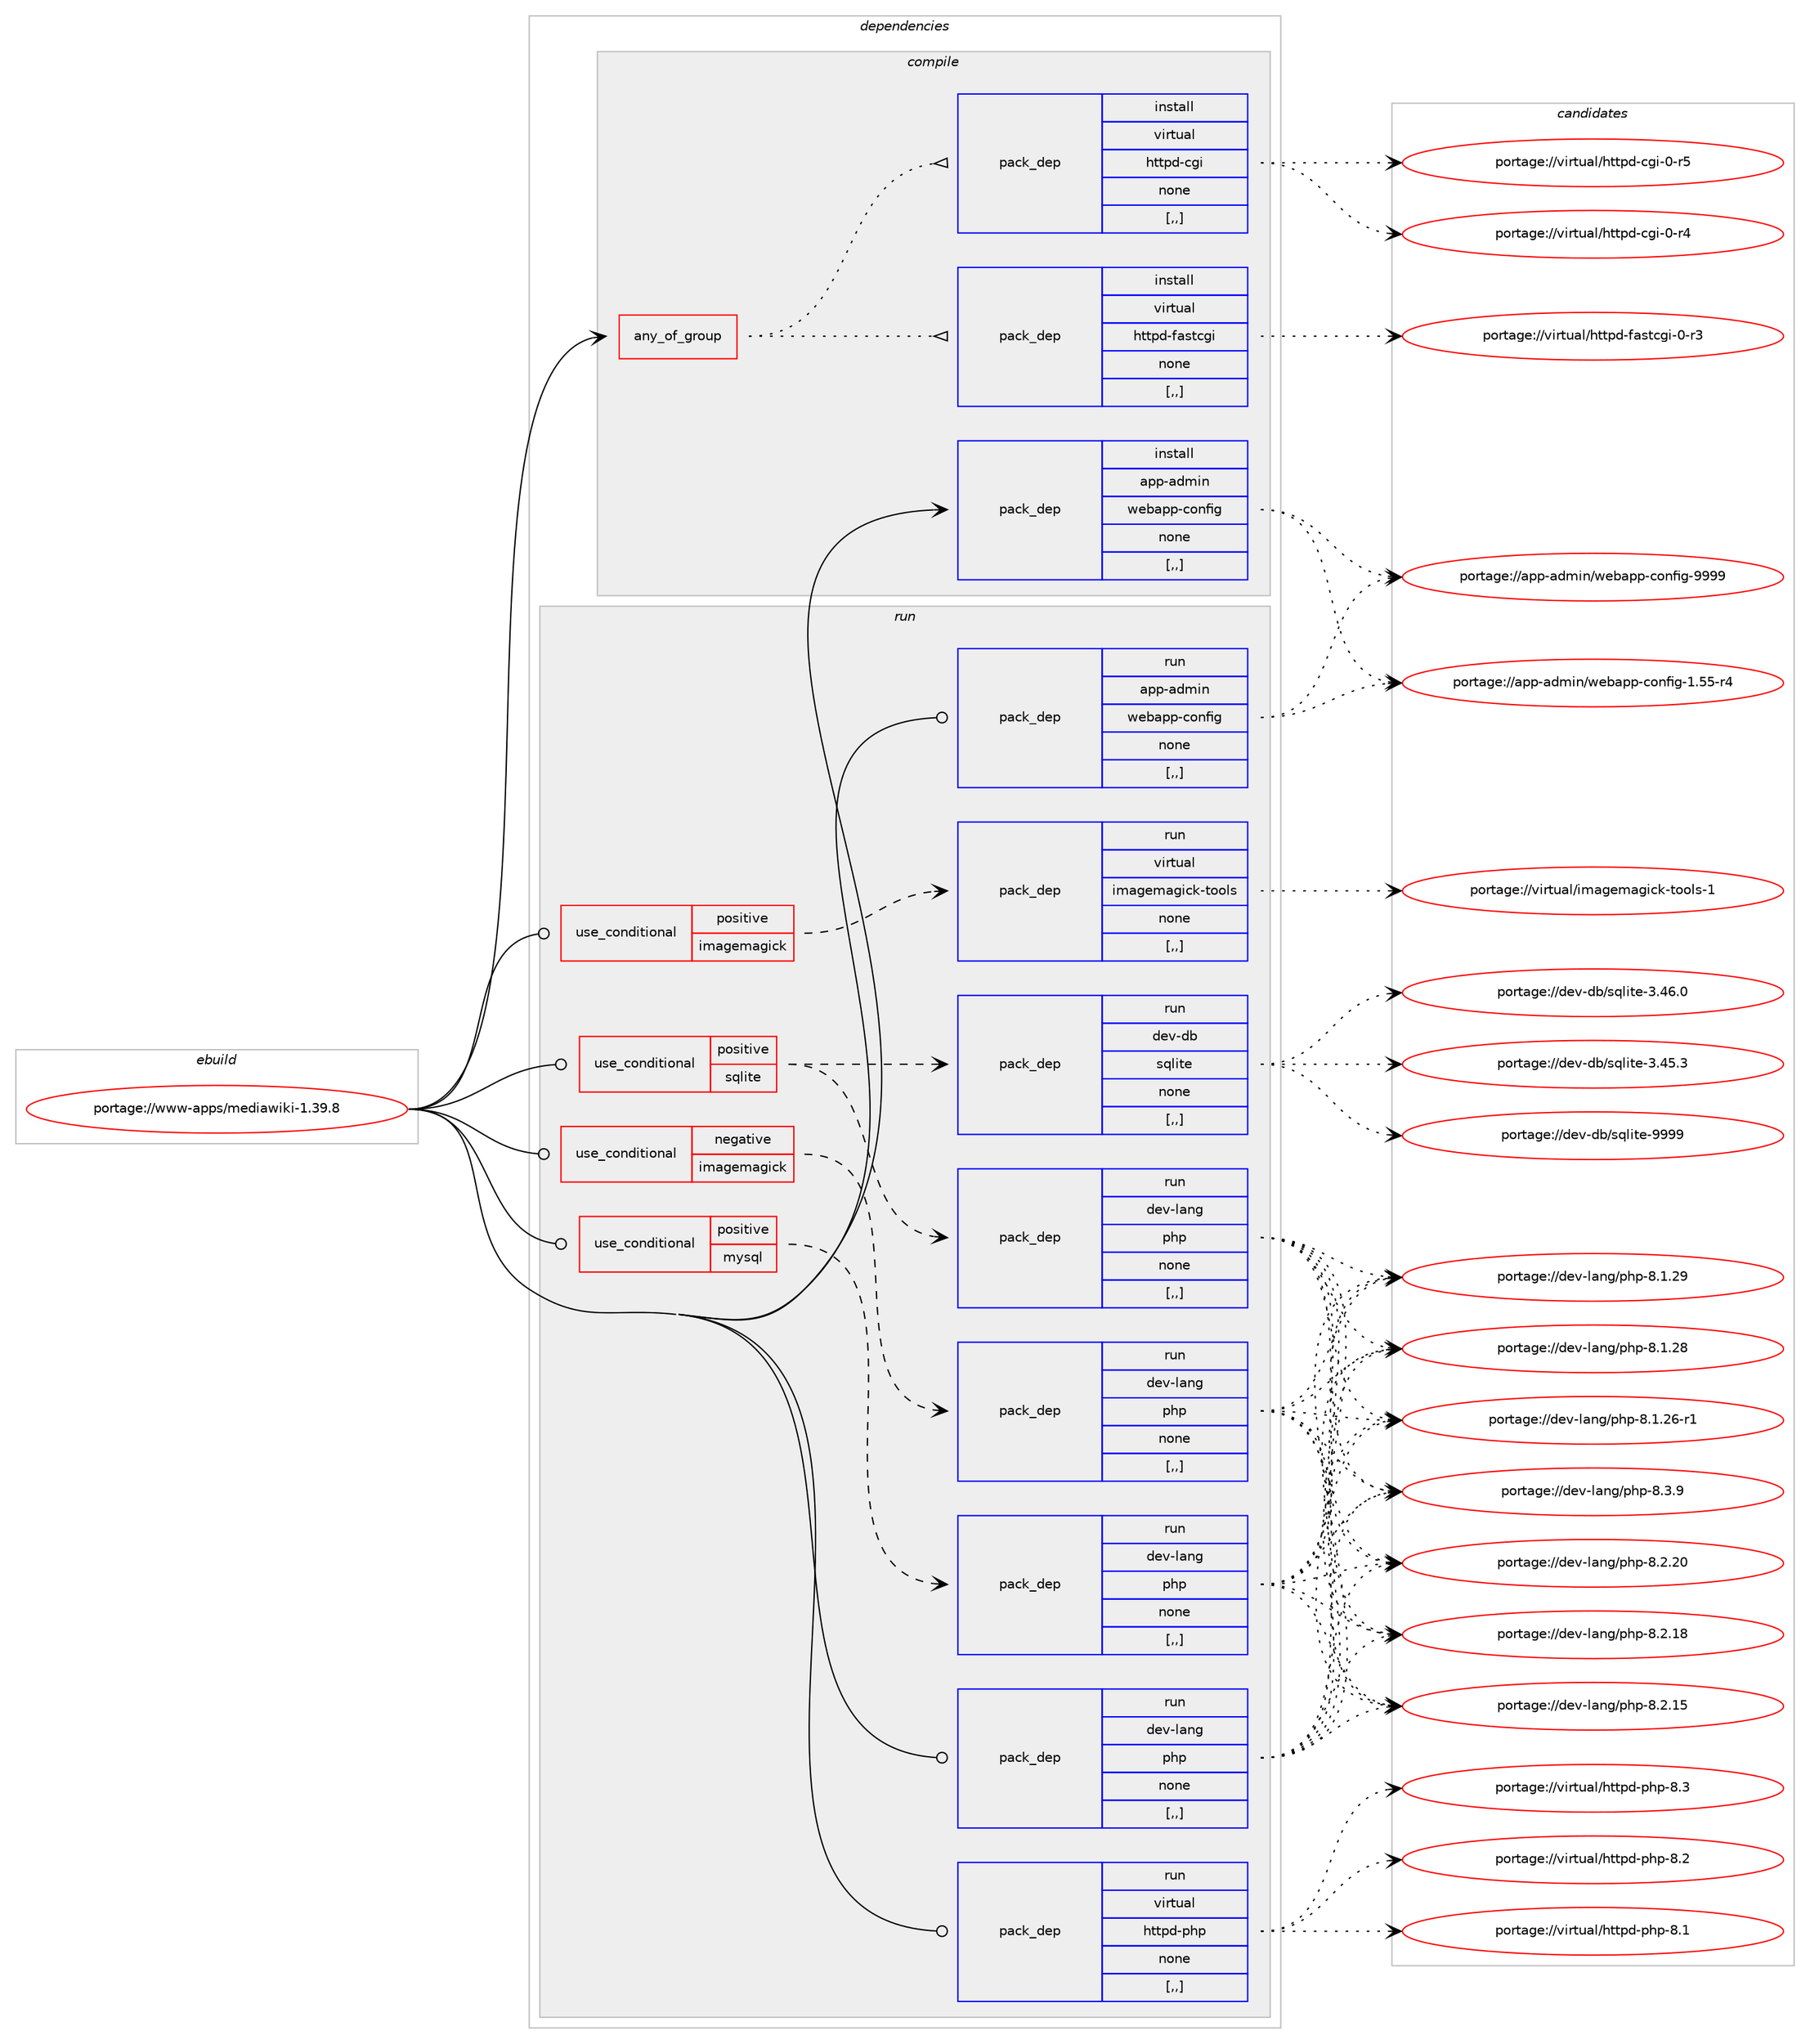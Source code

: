 digraph prolog {

# *************
# Graph options
# *************

newrank=true;
concentrate=true;
compound=true;
graph [rankdir=LR,fontname=Helvetica,fontsize=10,ranksep=1.5];#, ranksep=2.5, nodesep=0.2];
edge  [arrowhead=vee];
node  [fontname=Helvetica,fontsize=10];

# **********
# The ebuild
# **********

subgraph cluster_leftcol {
color=gray;
label=<<i>ebuild</i>>;
id [label="portage://www-apps/mediawiki-1.39.8", color=red, width=4, href="../www-apps/mediawiki-1.39.8.svg"];
}

# ****************
# The dependencies
# ****************

subgraph cluster_midcol {
color=gray;
label=<<i>dependencies</i>>;
subgraph cluster_compile {
fillcolor="#eeeeee";
style=filled;
label=<<i>compile</i>>;
subgraph any3063 {
dependency446993 [label=<<TABLE BORDER="0" CELLBORDER="1" CELLSPACING="0" CELLPADDING="4"><TR><TD CELLPADDING="10">any_of_group</TD></TR></TABLE>>, shape=none, color=red];subgraph pack324666 {
dependency446994 [label=<<TABLE BORDER="0" CELLBORDER="1" CELLSPACING="0" CELLPADDING="4" WIDTH="220"><TR><TD ROWSPAN="6" CELLPADDING="30">pack_dep</TD></TR><TR><TD WIDTH="110">install</TD></TR><TR><TD>virtual</TD></TR><TR><TD>httpd-cgi</TD></TR><TR><TD>none</TD></TR><TR><TD>[,,]</TD></TR></TABLE>>, shape=none, color=blue];
}
dependency446993:e -> dependency446994:w [weight=20,style="dotted",arrowhead="oinv"];
subgraph pack324667 {
dependency446995 [label=<<TABLE BORDER="0" CELLBORDER="1" CELLSPACING="0" CELLPADDING="4" WIDTH="220"><TR><TD ROWSPAN="6" CELLPADDING="30">pack_dep</TD></TR><TR><TD WIDTH="110">install</TD></TR><TR><TD>virtual</TD></TR><TR><TD>httpd-fastcgi</TD></TR><TR><TD>none</TD></TR><TR><TD>[,,]</TD></TR></TABLE>>, shape=none, color=blue];
}
dependency446993:e -> dependency446995:w [weight=20,style="dotted",arrowhead="oinv"];
}
id:e -> dependency446993:w [weight=20,style="solid",arrowhead="vee"];
subgraph pack324668 {
dependency446996 [label=<<TABLE BORDER="0" CELLBORDER="1" CELLSPACING="0" CELLPADDING="4" WIDTH="220"><TR><TD ROWSPAN="6" CELLPADDING="30">pack_dep</TD></TR><TR><TD WIDTH="110">install</TD></TR><TR><TD>app-admin</TD></TR><TR><TD>webapp-config</TD></TR><TR><TD>none</TD></TR><TR><TD>[,,]</TD></TR></TABLE>>, shape=none, color=blue];
}
id:e -> dependency446996:w [weight=20,style="solid",arrowhead="vee"];
}
subgraph cluster_compileandrun {
fillcolor="#eeeeee";
style=filled;
label=<<i>compile and run</i>>;
}
subgraph cluster_run {
fillcolor="#eeeeee";
style=filled;
label=<<i>run</i>>;
subgraph cond119035 {
dependency446997 [label=<<TABLE BORDER="0" CELLBORDER="1" CELLSPACING="0" CELLPADDING="4"><TR><TD ROWSPAN="3" CELLPADDING="10">use_conditional</TD></TR><TR><TD>negative</TD></TR><TR><TD>imagemagick</TD></TR></TABLE>>, shape=none, color=red];
subgraph pack324669 {
dependency446998 [label=<<TABLE BORDER="0" CELLBORDER="1" CELLSPACING="0" CELLPADDING="4" WIDTH="220"><TR><TD ROWSPAN="6" CELLPADDING="30">pack_dep</TD></TR><TR><TD WIDTH="110">run</TD></TR><TR><TD>dev-lang</TD></TR><TR><TD>php</TD></TR><TR><TD>none</TD></TR><TR><TD>[,,]</TD></TR></TABLE>>, shape=none, color=blue];
}
dependency446997:e -> dependency446998:w [weight=20,style="dashed",arrowhead="vee"];
}
id:e -> dependency446997:w [weight=20,style="solid",arrowhead="odot"];
subgraph cond119036 {
dependency446999 [label=<<TABLE BORDER="0" CELLBORDER="1" CELLSPACING="0" CELLPADDING="4"><TR><TD ROWSPAN="3" CELLPADDING="10">use_conditional</TD></TR><TR><TD>positive</TD></TR><TR><TD>imagemagick</TD></TR></TABLE>>, shape=none, color=red];
subgraph pack324670 {
dependency447000 [label=<<TABLE BORDER="0" CELLBORDER="1" CELLSPACING="0" CELLPADDING="4" WIDTH="220"><TR><TD ROWSPAN="6" CELLPADDING="30">pack_dep</TD></TR><TR><TD WIDTH="110">run</TD></TR><TR><TD>virtual</TD></TR><TR><TD>imagemagick-tools</TD></TR><TR><TD>none</TD></TR><TR><TD>[,,]</TD></TR></TABLE>>, shape=none, color=blue];
}
dependency446999:e -> dependency447000:w [weight=20,style="dashed",arrowhead="vee"];
}
id:e -> dependency446999:w [weight=20,style="solid",arrowhead="odot"];
subgraph cond119037 {
dependency447001 [label=<<TABLE BORDER="0" CELLBORDER="1" CELLSPACING="0" CELLPADDING="4"><TR><TD ROWSPAN="3" CELLPADDING="10">use_conditional</TD></TR><TR><TD>positive</TD></TR><TR><TD>mysql</TD></TR></TABLE>>, shape=none, color=red];
subgraph pack324671 {
dependency447002 [label=<<TABLE BORDER="0" CELLBORDER="1" CELLSPACING="0" CELLPADDING="4" WIDTH="220"><TR><TD ROWSPAN="6" CELLPADDING="30">pack_dep</TD></TR><TR><TD WIDTH="110">run</TD></TR><TR><TD>dev-lang</TD></TR><TR><TD>php</TD></TR><TR><TD>none</TD></TR><TR><TD>[,,]</TD></TR></TABLE>>, shape=none, color=blue];
}
dependency447001:e -> dependency447002:w [weight=20,style="dashed",arrowhead="vee"];
}
id:e -> dependency447001:w [weight=20,style="solid",arrowhead="odot"];
subgraph cond119038 {
dependency447003 [label=<<TABLE BORDER="0" CELLBORDER="1" CELLSPACING="0" CELLPADDING="4"><TR><TD ROWSPAN="3" CELLPADDING="10">use_conditional</TD></TR><TR><TD>positive</TD></TR><TR><TD>sqlite</TD></TR></TABLE>>, shape=none, color=red];
subgraph pack324672 {
dependency447004 [label=<<TABLE BORDER="0" CELLBORDER="1" CELLSPACING="0" CELLPADDING="4" WIDTH="220"><TR><TD ROWSPAN="6" CELLPADDING="30">pack_dep</TD></TR><TR><TD WIDTH="110">run</TD></TR><TR><TD>dev-db</TD></TR><TR><TD>sqlite</TD></TR><TR><TD>none</TD></TR><TR><TD>[,,]</TD></TR></TABLE>>, shape=none, color=blue];
}
dependency447003:e -> dependency447004:w [weight=20,style="dashed",arrowhead="vee"];
subgraph pack324673 {
dependency447005 [label=<<TABLE BORDER="0" CELLBORDER="1" CELLSPACING="0" CELLPADDING="4" WIDTH="220"><TR><TD ROWSPAN="6" CELLPADDING="30">pack_dep</TD></TR><TR><TD WIDTH="110">run</TD></TR><TR><TD>dev-lang</TD></TR><TR><TD>php</TD></TR><TR><TD>none</TD></TR><TR><TD>[,,]</TD></TR></TABLE>>, shape=none, color=blue];
}
dependency447003:e -> dependency447005:w [weight=20,style="dashed",arrowhead="vee"];
}
id:e -> dependency447003:w [weight=20,style="solid",arrowhead="odot"];
subgraph pack324674 {
dependency447006 [label=<<TABLE BORDER="0" CELLBORDER="1" CELLSPACING="0" CELLPADDING="4" WIDTH="220"><TR><TD ROWSPAN="6" CELLPADDING="30">pack_dep</TD></TR><TR><TD WIDTH="110">run</TD></TR><TR><TD>app-admin</TD></TR><TR><TD>webapp-config</TD></TR><TR><TD>none</TD></TR><TR><TD>[,,]</TD></TR></TABLE>>, shape=none, color=blue];
}
id:e -> dependency447006:w [weight=20,style="solid",arrowhead="odot"];
subgraph pack324675 {
dependency447007 [label=<<TABLE BORDER="0" CELLBORDER="1" CELLSPACING="0" CELLPADDING="4" WIDTH="220"><TR><TD ROWSPAN="6" CELLPADDING="30">pack_dep</TD></TR><TR><TD WIDTH="110">run</TD></TR><TR><TD>dev-lang</TD></TR><TR><TD>php</TD></TR><TR><TD>none</TD></TR><TR><TD>[,,]</TD></TR></TABLE>>, shape=none, color=blue];
}
id:e -> dependency447007:w [weight=20,style="solid",arrowhead="odot"];
subgraph pack324676 {
dependency447008 [label=<<TABLE BORDER="0" CELLBORDER="1" CELLSPACING="0" CELLPADDING="4" WIDTH="220"><TR><TD ROWSPAN="6" CELLPADDING="30">pack_dep</TD></TR><TR><TD WIDTH="110">run</TD></TR><TR><TD>virtual</TD></TR><TR><TD>httpd-php</TD></TR><TR><TD>none</TD></TR><TR><TD>[,,]</TD></TR></TABLE>>, shape=none, color=blue];
}
id:e -> dependency447008:w [weight=20,style="solid",arrowhead="odot"];
}
}

# **************
# The candidates
# **************

subgraph cluster_choices {
rank=same;
color=gray;
label=<<i>candidates</i>>;

subgraph choice324666 {
color=black;
nodesep=1;
choice1181051141161179710847104116116112100459910310545484511453 [label="portage://virtual/httpd-cgi-0-r5", color=red, width=4,href="../virtual/httpd-cgi-0-r5.svg"];
choice1181051141161179710847104116116112100459910310545484511452 [label="portage://virtual/httpd-cgi-0-r4", color=red, width=4,href="../virtual/httpd-cgi-0-r4.svg"];
dependency446994:e -> choice1181051141161179710847104116116112100459910310545484511453:w [style=dotted,weight="100"];
dependency446994:e -> choice1181051141161179710847104116116112100459910310545484511452:w [style=dotted,weight="100"];
}
subgraph choice324667 {
color=black;
nodesep=1;
choice118105114116117971084710411611611210045102971151169910310545484511451 [label="portage://virtual/httpd-fastcgi-0-r3", color=red, width=4,href="../virtual/httpd-fastcgi-0-r3.svg"];
dependency446995:e -> choice118105114116117971084710411611611210045102971151169910310545484511451:w [style=dotted,weight="100"];
}
subgraph choice324668 {
color=black;
nodesep=1;
choice97112112459710010910511047119101989711211245991111101021051034557575757 [label="portage://app-admin/webapp-config-9999", color=red, width=4,href="../app-admin/webapp-config-9999.svg"];
choice971121124597100109105110471191019897112112459911111010210510345494653534511452 [label="portage://app-admin/webapp-config-1.55-r4", color=red, width=4,href="../app-admin/webapp-config-1.55-r4.svg"];
dependency446996:e -> choice97112112459710010910511047119101989711211245991111101021051034557575757:w [style=dotted,weight="100"];
dependency446996:e -> choice971121124597100109105110471191019897112112459911111010210510345494653534511452:w [style=dotted,weight="100"];
}
subgraph choice324669 {
color=black;
nodesep=1;
choice100101118451089711010347112104112455646514657 [label="portage://dev-lang/php-8.3.9", color=red, width=4,href="../dev-lang/php-8.3.9.svg"];
choice10010111845108971101034711210411245564650465048 [label="portage://dev-lang/php-8.2.20", color=red, width=4,href="../dev-lang/php-8.2.20.svg"];
choice10010111845108971101034711210411245564650464956 [label="portage://dev-lang/php-8.2.18", color=red, width=4,href="../dev-lang/php-8.2.18.svg"];
choice10010111845108971101034711210411245564650464953 [label="portage://dev-lang/php-8.2.15", color=red, width=4,href="../dev-lang/php-8.2.15.svg"];
choice10010111845108971101034711210411245564649465057 [label="portage://dev-lang/php-8.1.29", color=red, width=4,href="../dev-lang/php-8.1.29.svg"];
choice10010111845108971101034711210411245564649465056 [label="portage://dev-lang/php-8.1.28", color=red, width=4,href="../dev-lang/php-8.1.28.svg"];
choice100101118451089711010347112104112455646494650544511449 [label="portage://dev-lang/php-8.1.26-r1", color=red, width=4,href="../dev-lang/php-8.1.26-r1.svg"];
dependency446998:e -> choice100101118451089711010347112104112455646514657:w [style=dotted,weight="100"];
dependency446998:e -> choice10010111845108971101034711210411245564650465048:w [style=dotted,weight="100"];
dependency446998:e -> choice10010111845108971101034711210411245564650464956:w [style=dotted,weight="100"];
dependency446998:e -> choice10010111845108971101034711210411245564650464953:w [style=dotted,weight="100"];
dependency446998:e -> choice10010111845108971101034711210411245564649465057:w [style=dotted,weight="100"];
dependency446998:e -> choice10010111845108971101034711210411245564649465056:w [style=dotted,weight="100"];
dependency446998:e -> choice100101118451089711010347112104112455646494650544511449:w [style=dotted,weight="100"];
}
subgraph choice324670 {
color=black;
nodesep=1;
choice1181051141161179710847105109971031011099710310599107451161111111081154549 [label="portage://virtual/imagemagick-tools-1", color=red, width=4,href="../virtual/imagemagick-tools-1.svg"];
dependency447000:e -> choice1181051141161179710847105109971031011099710310599107451161111111081154549:w [style=dotted,weight="100"];
}
subgraph choice324671 {
color=black;
nodesep=1;
choice100101118451089711010347112104112455646514657 [label="portage://dev-lang/php-8.3.9", color=red, width=4,href="../dev-lang/php-8.3.9.svg"];
choice10010111845108971101034711210411245564650465048 [label="portage://dev-lang/php-8.2.20", color=red, width=4,href="../dev-lang/php-8.2.20.svg"];
choice10010111845108971101034711210411245564650464956 [label="portage://dev-lang/php-8.2.18", color=red, width=4,href="../dev-lang/php-8.2.18.svg"];
choice10010111845108971101034711210411245564650464953 [label="portage://dev-lang/php-8.2.15", color=red, width=4,href="../dev-lang/php-8.2.15.svg"];
choice10010111845108971101034711210411245564649465057 [label="portage://dev-lang/php-8.1.29", color=red, width=4,href="../dev-lang/php-8.1.29.svg"];
choice10010111845108971101034711210411245564649465056 [label="portage://dev-lang/php-8.1.28", color=red, width=4,href="../dev-lang/php-8.1.28.svg"];
choice100101118451089711010347112104112455646494650544511449 [label="portage://dev-lang/php-8.1.26-r1", color=red, width=4,href="../dev-lang/php-8.1.26-r1.svg"];
dependency447002:e -> choice100101118451089711010347112104112455646514657:w [style=dotted,weight="100"];
dependency447002:e -> choice10010111845108971101034711210411245564650465048:w [style=dotted,weight="100"];
dependency447002:e -> choice10010111845108971101034711210411245564650464956:w [style=dotted,weight="100"];
dependency447002:e -> choice10010111845108971101034711210411245564650464953:w [style=dotted,weight="100"];
dependency447002:e -> choice10010111845108971101034711210411245564649465057:w [style=dotted,weight="100"];
dependency447002:e -> choice10010111845108971101034711210411245564649465056:w [style=dotted,weight="100"];
dependency447002:e -> choice100101118451089711010347112104112455646494650544511449:w [style=dotted,weight="100"];
}
subgraph choice324672 {
color=black;
nodesep=1;
choice1001011184510098471151131081051161014557575757 [label="portage://dev-db/sqlite-9999", color=red, width=4,href="../dev-db/sqlite-9999.svg"];
choice10010111845100984711511310810511610145514652544648 [label="portage://dev-db/sqlite-3.46.0", color=red, width=4,href="../dev-db/sqlite-3.46.0.svg"];
choice10010111845100984711511310810511610145514652534651 [label="portage://dev-db/sqlite-3.45.3", color=red, width=4,href="../dev-db/sqlite-3.45.3.svg"];
dependency447004:e -> choice1001011184510098471151131081051161014557575757:w [style=dotted,weight="100"];
dependency447004:e -> choice10010111845100984711511310810511610145514652544648:w [style=dotted,weight="100"];
dependency447004:e -> choice10010111845100984711511310810511610145514652534651:w [style=dotted,weight="100"];
}
subgraph choice324673 {
color=black;
nodesep=1;
choice100101118451089711010347112104112455646514657 [label="portage://dev-lang/php-8.3.9", color=red, width=4,href="../dev-lang/php-8.3.9.svg"];
choice10010111845108971101034711210411245564650465048 [label="portage://dev-lang/php-8.2.20", color=red, width=4,href="../dev-lang/php-8.2.20.svg"];
choice10010111845108971101034711210411245564650464956 [label="portage://dev-lang/php-8.2.18", color=red, width=4,href="../dev-lang/php-8.2.18.svg"];
choice10010111845108971101034711210411245564650464953 [label="portage://dev-lang/php-8.2.15", color=red, width=4,href="../dev-lang/php-8.2.15.svg"];
choice10010111845108971101034711210411245564649465057 [label="portage://dev-lang/php-8.1.29", color=red, width=4,href="../dev-lang/php-8.1.29.svg"];
choice10010111845108971101034711210411245564649465056 [label="portage://dev-lang/php-8.1.28", color=red, width=4,href="../dev-lang/php-8.1.28.svg"];
choice100101118451089711010347112104112455646494650544511449 [label="portage://dev-lang/php-8.1.26-r1", color=red, width=4,href="../dev-lang/php-8.1.26-r1.svg"];
dependency447005:e -> choice100101118451089711010347112104112455646514657:w [style=dotted,weight="100"];
dependency447005:e -> choice10010111845108971101034711210411245564650465048:w [style=dotted,weight="100"];
dependency447005:e -> choice10010111845108971101034711210411245564650464956:w [style=dotted,weight="100"];
dependency447005:e -> choice10010111845108971101034711210411245564650464953:w [style=dotted,weight="100"];
dependency447005:e -> choice10010111845108971101034711210411245564649465057:w [style=dotted,weight="100"];
dependency447005:e -> choice10010111845108971101034711210411245564649465056:w [style=dotted,weight="100"];
dependency447005:e -> choice100101118451089711010347112104112455646494650544511449:w [style=dotted,weight="100"];
}
subgraph choice324674 {
color=black;
nodesep=1;
choice97112112459710010910511047119101989711211245991111101021051034557575757 [label="portage://app-admin/webapp-config-9999", color=red, width=4,href="../app-admin/webapp-config-9999.svg"];
choice971121124597100109105110471191019897112112459911111010210510345494653534511452 [label="portage://app-admin/webapp-config-1.55-r4", color=red, width=4,href="../app-admin/webapp-config-1.55-r4.svg"];
dependency447006:e -> choice97112112459710010910511047119101989711211245991111101021051034557575757:w [style=dotted,weight="100"];
dependency447006:e -> choice971121124597100109105110471191019897112112459911111010210510345494653534511452:w [style=dotted,weight="100"];
}
subgraph choice324675 {
color=black;
nodesep=1;
choice100101118451089711010347112104112455646514657 [label="portage://dev-lang/php-8.3.9", color=red, width=4,href="../dev-lang/php-8.3.9.svg"];
choice10010111845108971101034711210411245564650465048 [label="portage://dev-lang/php-8.2.20", color=red, width=4,href="../dev-lang/php-8.2.20.svg"];
choice10010111845108971101034711210411245564650464956 [label="portage://dev-lang/php-8.2.18", color=red, width=4,href="../dev-lang/php-8.2.18.svg"];
choice10010111845108971101034711210411245564650464953 [label="portage://dev-lang/php-8.2.15", color=red, width=4,href="../dev-lang/php-8.2.15.svg"];
choice10010111845108971101034711210411245564649465057 [label="portage://dev-lang/php-8.1.29", color=red, width=4,href="../dev-lang/php-8.1.29.svg"];
choice10010111845108971101034711210411245564649465056 [label="portage://dev-lang/php-8.1.28", color=red, width=4,href="../dev-lang/php-8.1.28.svg"];
choice100101118451089711010347112104112455646494650544511449 [label="portage://dev-lang/php-8.1.26-r1", color=red, width=4,href="../dev-lang/php-8.1.26-r1.svg"];
dependency447007:e -> choice100101118451089711010347112104112455646514657:w [style=dotted,weight="100"];
dependency447007:e -> choice10010111845108971101034711210411245564650465048:w [style=dotted,weight="100"];
dependency447007:e -> choice10010111845108971101034711210411245564650464956:w [style=dotted,weight="100"];
dependency447007:e -> choice10010111845108971101034711210411245564650464953:w [style=dotted,weight="100"];
dependency447007:e -> choice10010111845108971101034711210411245564649465057:w [style=dotted,weight="100"];
dependency447007:e -> choice10010111845108971101034711210411245564649465056:w [style=dotted,weight="100"];
dependency447007:e -> choice100101118451089711010347112104112455646494650544511449:w [style=dotted,weight="100"];
}
subgraph choice324676 {
color=black;
nodesep=1;
choice11810511411611797108471041161161121004511210411245564651 [label="portage://virtual/httpd-php-8.3", color=red, width=4,href="../virtual/httpd-php-8.3.svg"];
choice11810511411611797108471041161161121004511210411245564650 [label="portage://virtual/httpd-php-8.2", color=red, width=4,href="../virtual/httpd-php-8.2.svg"];
choice11810511411611797108471041161161121004511210411245564649 [label="portage://virtual/httpd-php-8.1", color=red, width=4,href="../virtual/httpd-php-8.1.svg"];
dependency447008:e -> choice11810511411611797108471041161161121004511210411245564651:w [style=dotted,weight="100"];
dependency447008:e -> choice11810511411611797108471041161161121004511210411245564650:w [style=dotted,weight="100"];
dependency447008:e -> choice11810511411611797108471041161161121004511210411245564649:w [style=dotted,weight="100"];
}
}

}
